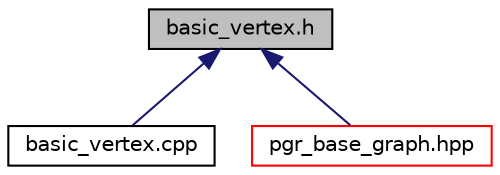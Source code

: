 digraph "basic_vertex.h"
{
  edge [fontname="Helvetica",fontsize="10",labelfontname="Helvetica",labelfontsize="10"];
  node [fontname="Helvetica",fontsize="10",shape=record];
  Node5 [label="basic_vertex.h",height=0.2,width=0.4,color="black", fillcolor="grey75", style="filled", fontcolor="black"];
  Node5 -> Node6 [dir="back",color="midnightblue",fontsize="10",style="solid",fontname="Helvetica"];
  Node6 [label="basic_vertex.cpp",height=0.2,width=0.4,color="black", fillcolor="white", style="filled",URL="$basic__vertex_8cpp.html"];
  Node5 -> Node7 [dir="back",color="midnightblue",fontsize="10",style="solid",fontname="Helvetica"];
  Node7 [label="pgr_base_graph.hpp",height=0.2,width=0.4,color="red", fillcolor="white", style="filled",URL="$pgr__base__graph_8hpp.html"];
}
